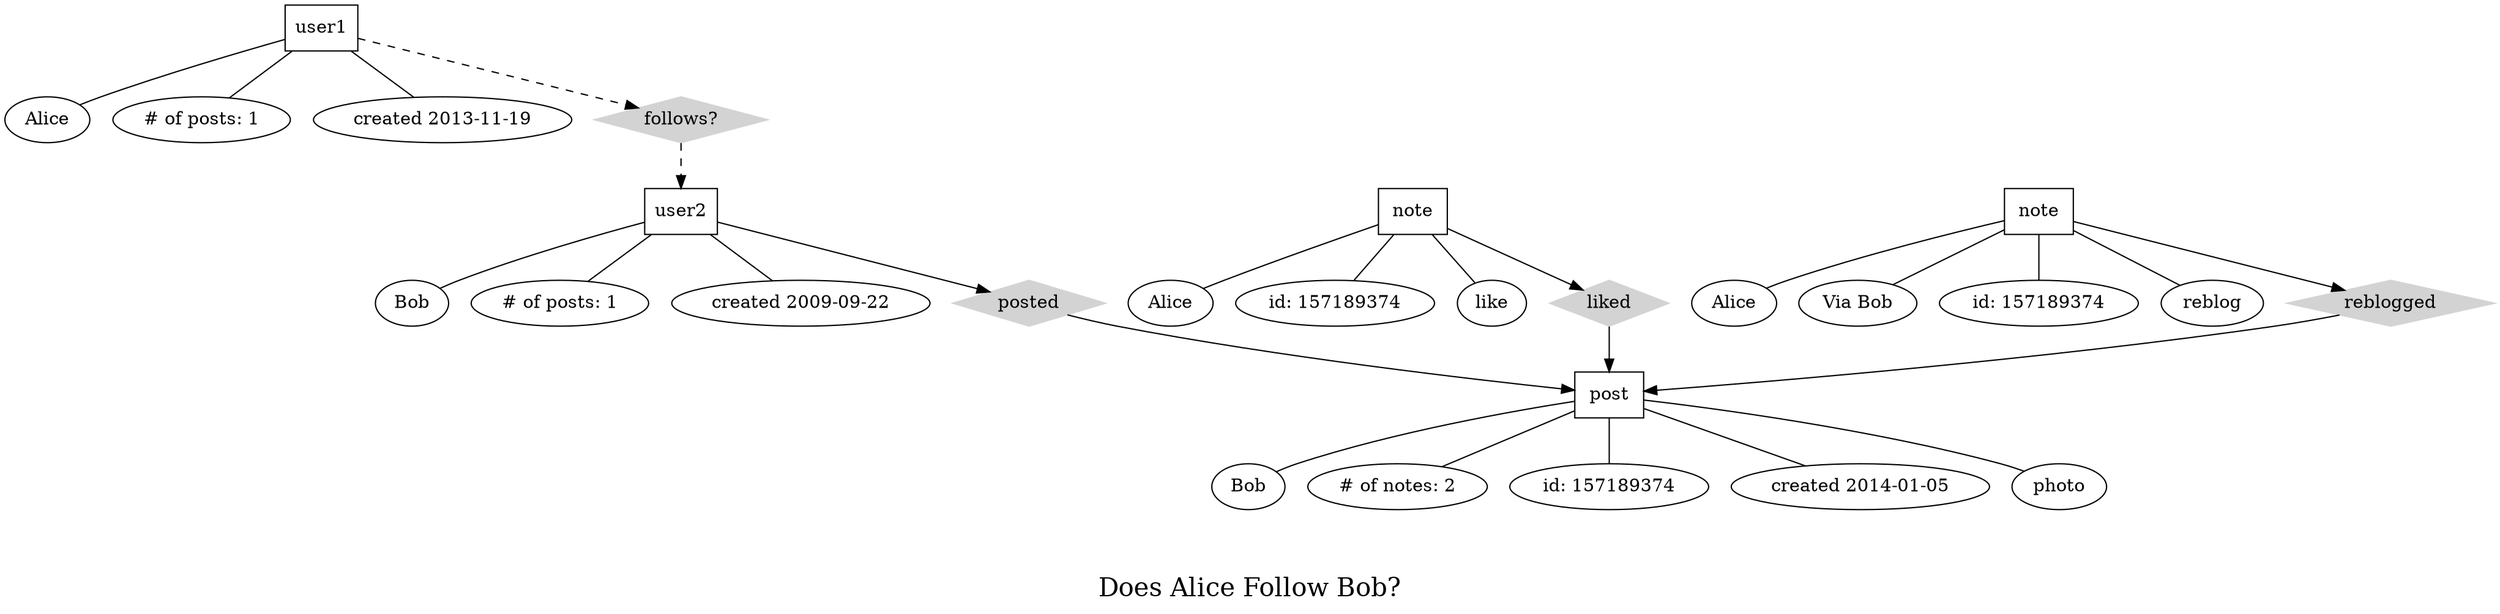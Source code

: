 digraph ER { 
      	overlap=prism
      	splines=true
	node [shape=box]; user1; user2; post; {node [label="note"] note0; note1;}
	node [shape=ellipse]; {node [label="Alice"] Alice0; Alice1; Alice2;}
	{node [label="Bob"] Bob0; Bob1;}
	{node [label="Via Bob"] Bob2;}
	{node [label="# of posts: 1"] postCountBob; postCountAlice}
	{node [label="# of notes: 2"] noteCount;}
	{node [label="id: 157189374"] postid0; postid1; postid2;} 
	{node [label="created 2009-09-22"] dateBob;}
	{node [label="created 2014-01-05"] datePosted;}
	{node [label="created 2013-11-19"] dateAlice;}
	photo; like; reblog;
	node [shape=diamond,style=filled,color=lightgrey]; "follows?"; "liked"; "reblogged"; "posted";
	
	user1 -> Alice0[dir=none][len=.5];
	user1 -> dateAlice[dir=none][len=.5];
	user1 -> postCountAlice[dir=none][len=.5];

	user1 -> "follows?" [style=dashed];
	"follows?" -> user2 [style=dashed];	
	
	user2 -> Bob0[dir=none][len=.5];
	user2 -> dateBob[dir=none][len=.5];
	user2 -> postCountBob[dir=none][len=.5];
	user2 -> "posted";
	"posted" -> post[len=1];

	
	post -> Bob1[len=0.5][dir=none];
	post -> postid0[len=0.5][dir=none];
	post -> photo[len=0.5][dir=none];
	post -> datePosted[len=0.7][dir=none];
	post -> noteCount[len=0.5][dir=none];
	
	"reblogged" -> post[len=0.75];
	note0 -> "reblogged"[len=.75];
	"liked" -> post[len=.6];
	note1 -> "liked";	

	note0 -> Alice1[dir=none][len=.5];
	note0 -> postid1[dir=none][len=.5];
	note0 -> Bob2[dir=none][len=.5];
	note0 -> reblog[len=0.50][dir=none][len=.5];

	note1 -> Alice2[len=0.5][dir=none];
	note1 -> postid2[dir=none];
	note1 -> like[dir=none][len=.5];

	label = "\n\nDoes Alice Follow Bob?";
	fontsize=20;
}
